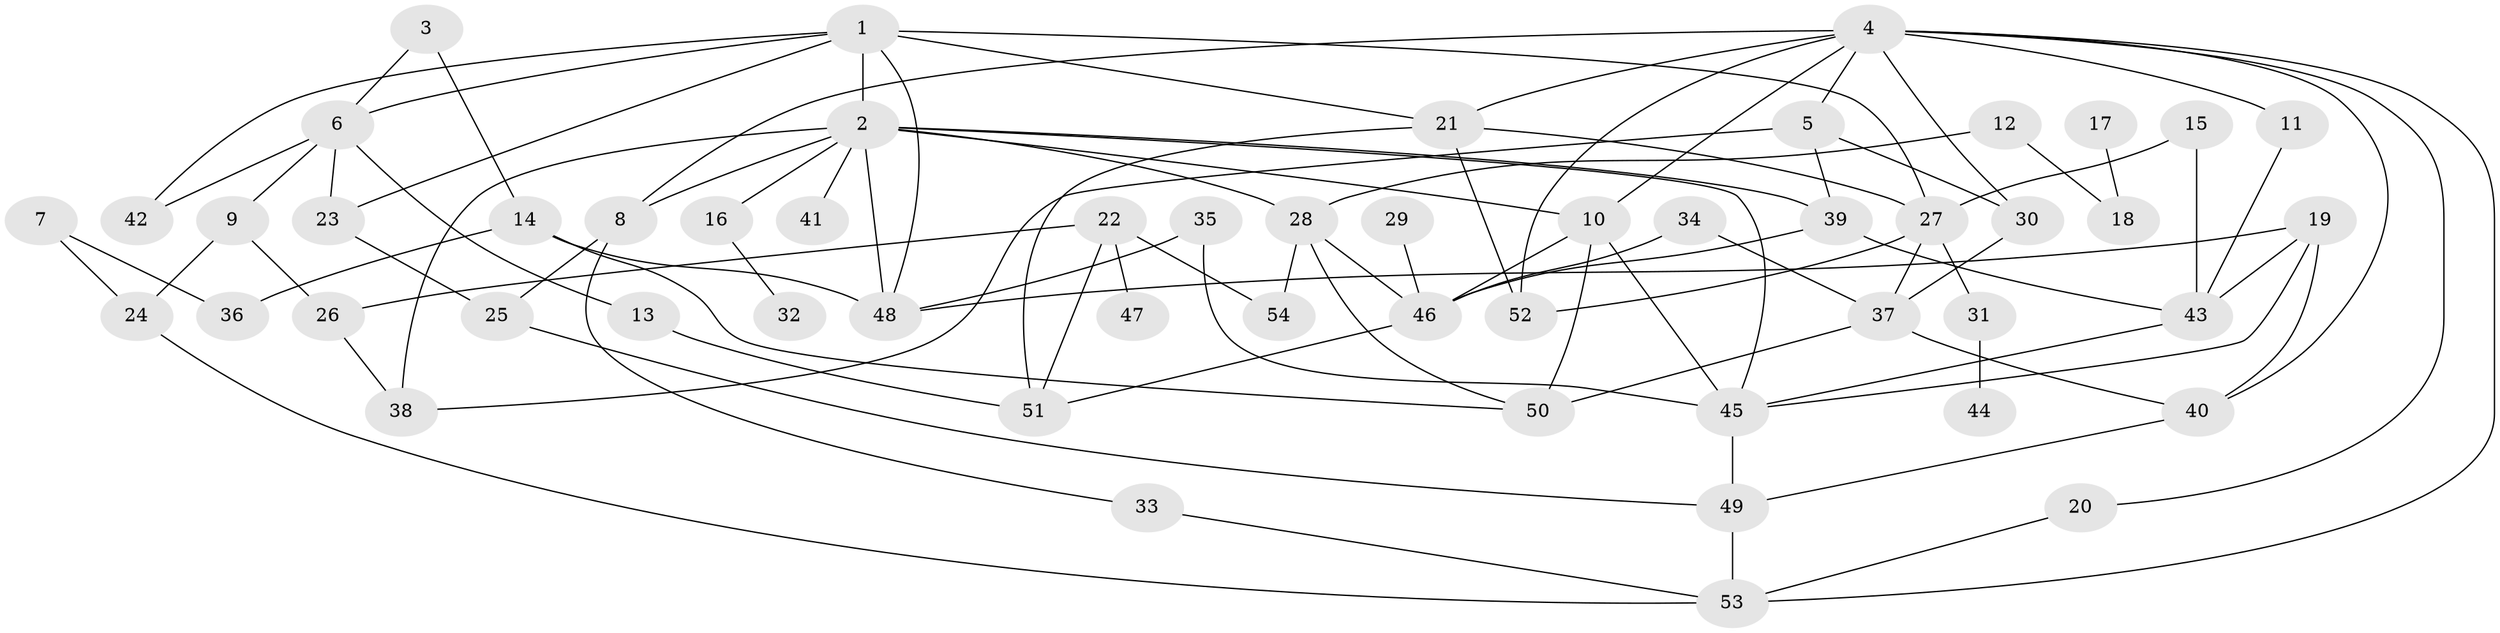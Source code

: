 // original degree distribution, {6: 0.037383177570093455, 7: 0.037383177570093455, 5: 0.04672897196261682, 4: 0.14953271028037382, 3: 0.22429906542056074, 2: 0.27102803738317754, 1: 0.2336448598130841}
// Generated by graph-tools (version 1.1) at 2025/01/03/09/25 03:01:10]
// undirected, 54 vertices, 94 edges
graph export_dot {
graph [start="1"]
  node [color=gray90,style=filled];
  1;
  2;
  3;
  4;
  5;
  6;
  7;
  8;
  9;
  10;
  11;
  12;
  13;
  14;
  15;
  16;
  17;
  18;
  19;
  20;
  21;
  22;
  23;
  24;
  25;
  26;
  27;
  28;
  29;
  30;
  31;
  32;
  33;
  34;
  35;
  36;
  37;
  38;
  39;
  40;
  41;
  42;
  43;
  44;
  45;
  46;
  47;
  48;
  49;
  50;
  51;
  52;
  53;
  54;
  1 -- 2 [weight=1.0];
  1 -- 6 [weight=1.0];
  1 -- 21 [weight=1.0];
  1 -- 23 [weight=1.0];
  1 -- 27 [weight=1.0];
  1 -- 42 [weight=1.0];
  1 -- 48 [weight=1.0];
  2 -- 8 [weight=1.0];
  2 -- 10 [weight=1.0];
  2 -- 16 [weight=1.0];
  2 -- 28 [weight=1.0];
  2 -- 38 [weight=1.0];
  2 -- 39 [weight=1.0];
  2 -- 41 [weight=1.0];
  2 -- 45 [weight=1.0];
  2 -- 48 [weight=1.0];
  3 -- 6 [weight=1.0];
  3 -- 14 [weight=1.0];
  4 -- 5 [weight=1.0];
  4 -- 8 [weight=1.0];
  4 -- 10 [weight=1.0];
  4 -- 11 [weight=1.0];
  4 -- 20 [weight=1.0];
  4 -- 21 [weight=1.0];
  4 -- 30 [weight=1.0];
  4 -- 40 [weight=1.0];
  4 -- 52 [weight=1.0];
  4 -- 53 [weight=1.0];
  5 -- 30 [weight=1.0];
  5 -- 38 [weight=1.0];
  5 -- 39 [weight=1.0];
  6 -- 9 [weight=1.0];
  6 -- 13 [weight=1.0];
  6 -- 23 [weight=1.0];
  6 -- 42 [weight=1.0];
  7 -- 24 [weight=1.0];
  7 -- 36 [weight=1.0];
  8 -- 25 [weight=1.0];
  8 -- 33 [weight=1.0];
  9 -- 24 [weight=1.0];
  9 -- 26 [weight=1.0];
  10 -- 45 [weight=2.0];
  10 -- 46 [weight=1.0];
  10 -- 50 [weight=1.0];
  11 -- 43 [weight=1.0];
  12 -- 18 [weight=1.0];
  12 -- 28 [weight=1.0];
  13 -- 51 [weight=1.0];
  14 -- 36 [weight=1.0];
  14 -- 48 [weight=1.0];
  14 -- 50 [weight=1.0];
  15 -- 27 [weight=1.0];
  15 -- 43 [weight=1.0];
  16 -- 32 [weight=1.0];
  17 -- 18 [weight=1.0];
  19 -- 40 [weight=1.0];
  19 -- 43 [weight=1.0];
  19 -- 45 [weight=1.0];
  19 -- 48 [weight=1.0];
  20 -- 53 [weight=1.0];
  21 -- 27 [weight=1.0];
  21 -- 51 [weight=1.0];
  21 -- 52 [weight=1.0];
  22 -- 26 [weight=1.0];
  22 -- 47 [weight=1.0];
  22 -- 51 [weight=1.0];
  22 -- 54 [weight=1.0];
  23 -- 25 [weight=1.0];
  24 -- 53 [weight=1.0];
  25 -- 49 [weight=1.0];
  26 -- 38 [weight=1.0];
  27 -- 31 [weight=1.0];
  27 -- 37 [weight=1.0];
  27 -- 52 [weight=1.0];
  28 -- 46 [weight=1.0];
  28 -- 50 [weight=1.0];
  28 -- 54 [weight=1.0];
  29 -- 46 [weight=1.0];
  30 -- 37 [weight=1.0];
  31 -- 44 [weight=1.0];
  33 -- 53 [weight=1.0];
  34 -- 37 [weight=1.0];
  34 -- 46 [weight=1.0];
  35 -- 45 [weight=1.0];
  35 -- 48 [weight=1.0];
  37 -- 40 [weight=1.0];
  37 -- 50 [weight=1.0];
  39 -- 43 [weight=1.0];
  39 -- 46 [weight=1.0];
  40 -- 49 [weight=1.0];
  43 -- 45 [weight=1.0];
  45 -- 49 [weight=1.0];
  46 -- 51 [weight=1.0];
  49 -- 53 [weight=1.0];
}

